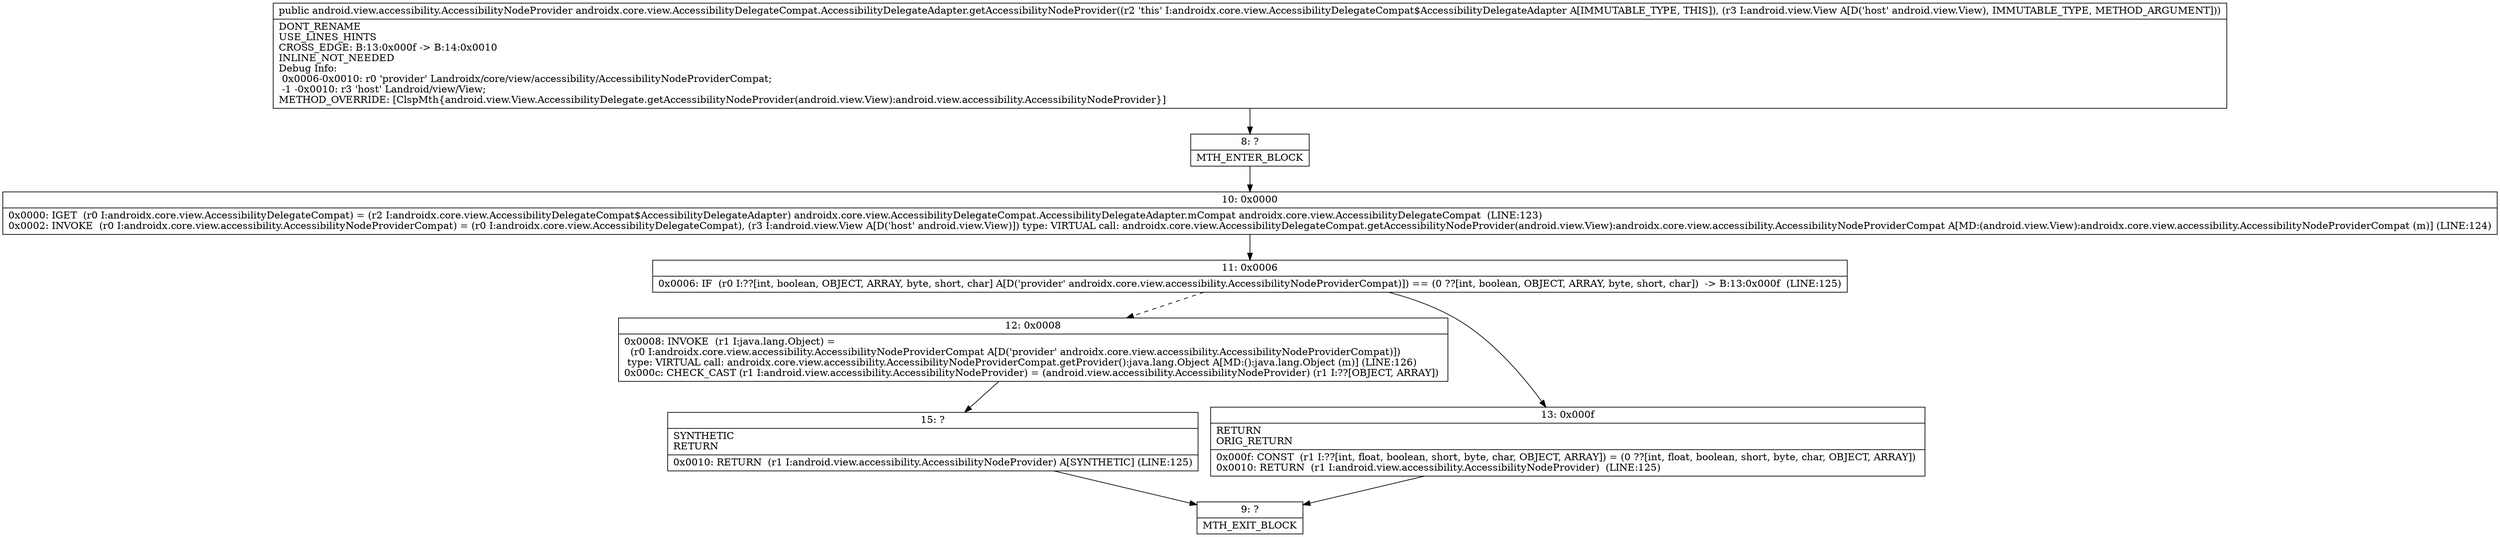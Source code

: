 digraph "CFG forandroidx.core.view.AccessibilityDelegateCompat.AccessibilityDelegateAdapter.getAccessibilityNodeProvider(Landroid\/view\/View;)Landroid\/view\/accessibility\/AccessibilityNodeProvider;" {
Node_8 [shape=record,label="{8\:\ ?|MTH_ENTER_BLOCK\l}"];
Node_10 [shape=record,label="{10\:\ 0x0000|0x0000: IGET  (r0 I:androidx.core.view.AccessibilityDelegateCompat) = (r2 I:androidx.core.view.AccessibilityDelegateCompat$AccessibilityDelegateAdapter) androidx.core.view.AccessibilityDelegateCompat.AccessibilityDelegateAdapter.mCompat androidx.core.view.AccessibilityDelegateCompat  (LINE:123)\l0x0002: INVOKE  (r0 I:androidx.core.view.accessibility.AccessibilityNodeProviderCompat) = (r0 I:androidx.core.view.AccessibilityDelegateCompat), (r3 I:android.view.View A[D('host' android.view.View)]) type: VIRTUAL call: androidx.core.view.AccessibilityDelegateCompat.getAccessibilityNodeProvider(android.view.View):androidx.core.view.accessibility.AccessibilityNodeProviderCompat A[MD:(android.view.View):androidx.core.view.accessibility.AccessibilityNodeProviderCompat (m)] (LINE:124)\l}"];
Node_11 [shape=record,label="{11\:\ 0x0006|0x0006: IF  (r0 I:??[int, boolean, OBJECT, ARRAY, byte, short, char] A[D('provider' androidx.core.view.accessibility.AccessibilityNodeProviderCompat)]) == (0 ??[int, boolean, OBJECT, ARRAY, byte, short, char])  \-\> B:13:0x000f  (LINE:125)\l}"];
Node_12 [shape=record,label="{12\:\ 0x0008|0x0008: INVOKE  (r1 I:java.lang.Object) = \l  (r0 I:androidx.core.view.accessibility.AccessibilityNodeProviderCompat A[D('provider' androidx.core.view.accessibility.AccessibilityNodeProviderCompat)])\l type: VIRTUAL call: androidx.core.view.accessibility.AccessibilityNodeProviderCompat.getProvider():java.lang.Object A[MD:():java.lang.Object (m)] (LINE:126)\l0x000c: CHECK_CAST (r1 I:android.view.accessibility.AccessibilityNodeProvider) = (android.view.accessibility.AccessibilityNodeProvider) (r1 I:??[OBJECT, ARRAY]) \l}"];
Node_15 [shape=record,label="{15\:\ ?|SYNTHETIC\lRETURN\l|0x0010: RETURN  (r1 I:android.view.accessibility.AccessibilityNodeProvider) A[SYNTHETIC] (LINE:125)\l}"];
Node_9 [shape=record,label="{9\:\ ?|MTH_EXIT_BLOCK\l}"];
Node_13 [shape=record,label="{13\:\ 0x000f|RETURN\lORIG_RETURN\l|0x000f: CONST  (r1 I:??[int, float, boolean, short, byte, char, OBJECT, ARRAY]) = (0 ??[int, float, boolean, short, byte, char, OBJECT, ARRAY]) \l0x0010: RETURN  (r1 I:android.view.accessibility.AccessibilityNodeProvider)  (LINE:125)\l}"];
MethodNode[shape=record,label="{public android.view.accessibility.AccessibilityNodeProvider androidx.core.view.AccessibilityDelegateCompat.AccessibilityDelegateAdapter.getAccessibilityNodeProvider((r2 'this' I:androidx.core.view.AccessibilityDelegateCompat$AccessibilityDelegateAdapter A[IMMUTABLE_TYPE, THIS]), (r3 I:android.view.View A[D('host' android.view.View), IMMUTABLE_TYPE, METHOD_ARGUMENT]))  | DONT_RENAME\lUSE_LINES_HINTS\lCROSS_EDGE: B:13:0x000f \-\> B:14:0x0010\lINLINE_NOT_NEEDED\lDebug Info:\l  0x0006\-0x0010: r0 'provider' Landroidx\/core\/view\/accessibility\/AccessibilityNodeProviderCompat;\l  \-1 \-0x0010: r3 'host' Landroid\/view\/View;\lMETHOD_OVERRIDE: [ClspMth\{android.view.View.AccessibilityDelegate.getAccessibilityNodeProvider(android.view.View):android.view.accessibility.AccessibilityNodeProvider\}]\l}"];
MethodNode -> Node_8;Node_8 -> Node_10;
Node_10 -> Node_11;
Node_11 -> Node_12[style=dashed];
Node_11 -> Node_13;
Node_12 -> Node_15;
Node_15 -> Node_9;
Node_13 -> Node_9;
}

